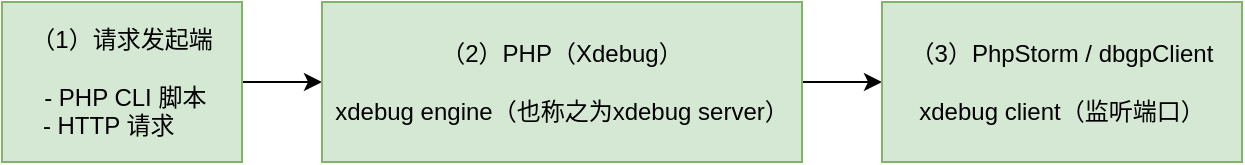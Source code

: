 <mxfile version="21.5.0" type="device">
  <diagram name="第 1 页" id="1BUXv2Cg-AldKdODdomF">
    <mxGraphModel dx="1297" dy="814" grid="1" gridSize="10" guides="1" tooltips="1" connect="1" arrows="1" fold="1" page="1" pageScale="1" pageWidth="827" pageHeight="1169" math="0" shadow="0">
      <root>
        <mxCell id="0" />
        <mxCell id="1" parent="0" />
        <mxCell id="2sd16rk20hC3hCCGHL2n-3" value="" style="edgeStyle=orthogonalEdgeStyle;rounded=0;orthogonalLoop=1;jettySize=auto;html=1;" edge="1" parent="1" source="2sd16rk20hC3hCCGHL2n-1" target="2sd16rk20hC3hCCGHL2n-2">
          <mxGeometry relative="1" as="geometry" />
        </mxCell>
        <mxCell id="2sd16rk20hC3hCCGHL2n-1" value="（1）请求发起端&lt;br&gt;&lt;br&gt;&amp;nbsp;- PHP CLI 脚本&lt;br&gt;- HTTP 请求&amp;nbsp; &amp;nbsp;&amp;nbsp;" style="fontStyle=0;html=1;whiteSpace=wrap;fillColor=#d5e8d4;strokeColor=#82b366;" vertex="1" parent="1">
          <mxGeometry x="40" y="40" width="120" height="80" as="geometry" />
        </mxCell>
        <mxCell id="2sd16rk20hC3hCCGHL2n-5" value="" style="edgeStyle=orthogonalEdgeStyle;rounded=0;orthogonalLoop=1;jettySize=auto;html=1;" edge="1" parent="1" source="2sd16rk20hC3hCCGHL2n-2" target="2sd16rk20hC3hCCGHL2n-4">
          <mxGeometry relative="1" as="geometry" />
        </mxCell>
        <mxCell id="2sd16rk20hC3hCCGHL2n-2" value="（2）PHP（Xdebug）&lt;br&gt;&lt;br&gt;xdebug engine（也称之为xdebug server）" style="whiteSpace=wrap;html=1;fillColor=#d5e8d4;strokeColor=#82b366;fontStyle=0;" vertex="1" parent="1">
          <mxGeometry x="200" y="40" width="240" height="80" as="geometry" />
        </mxCell>
        <mxCell id="2sd16rk20hC3hCCGHL2n-4" value="（3）PhpStorm /&amp;nbsp;dbgpClient&lt;br&gt;&lt;br&gt;xdebug client（监听端口）" style="whiteSpace=wrap;html=1;fillColor=#d5e8d4;strokeColor=#82b366;fontStyle=0;align=center;" vertex="1" parent="1">
          <mxGeometry x="480" y="40" width="180" height="80" as="geometry" />
        </mxCell>
      </root>
    </mxGraphModel>
  </diagram>
</mxfile>

